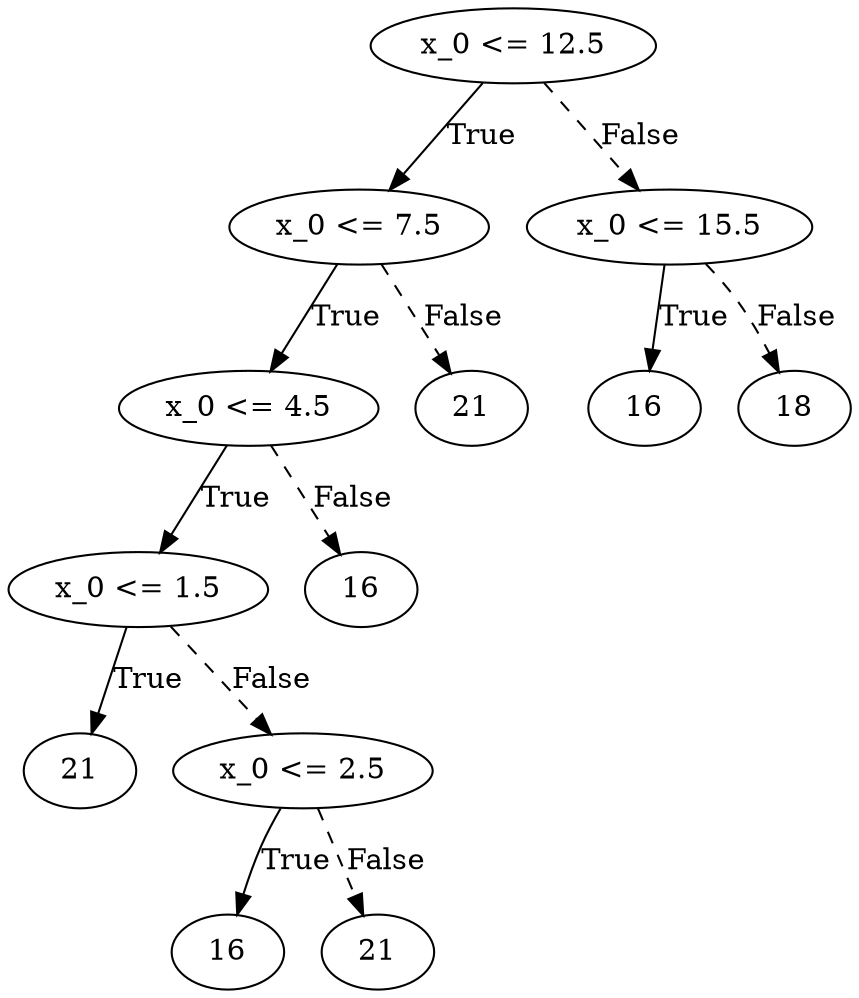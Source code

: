 digraph {
0 [label="x_0 <= 12.5"];
1 [label="x_0 <= 7.5"];
2 [label="x_0 <= 4.5"];
3 [label="x_0 <= 1.5"];
4 [label="21"];
3 -> 4 [label="True"];
5 [label="x_0 <= 2.5"];
6 [label="16"];
5 -> 6 [label="True"];
7 [label="21"];
5 -> 7 [style="dashed", label="False"];
3 -> 5 [style="dashed", label="False"];
2 -> 3 [label="True"];
8 [label="16"];
2 -> 8 [style="dashed", label="False"];
1 -> 2 [label="True"];
9 [label="21"];
1 -> 9 [style="dashed", label="False"];
0 -> 1 [label="True"];
10 [label="x_0 <= 15.5"];
11 [label="16"];
10 -> 11 [label="True"];
12 [label="18"];
10 -> 12 [style="dashed", label="False"];
0 -> 10 [style="dashed", label="False"];

}